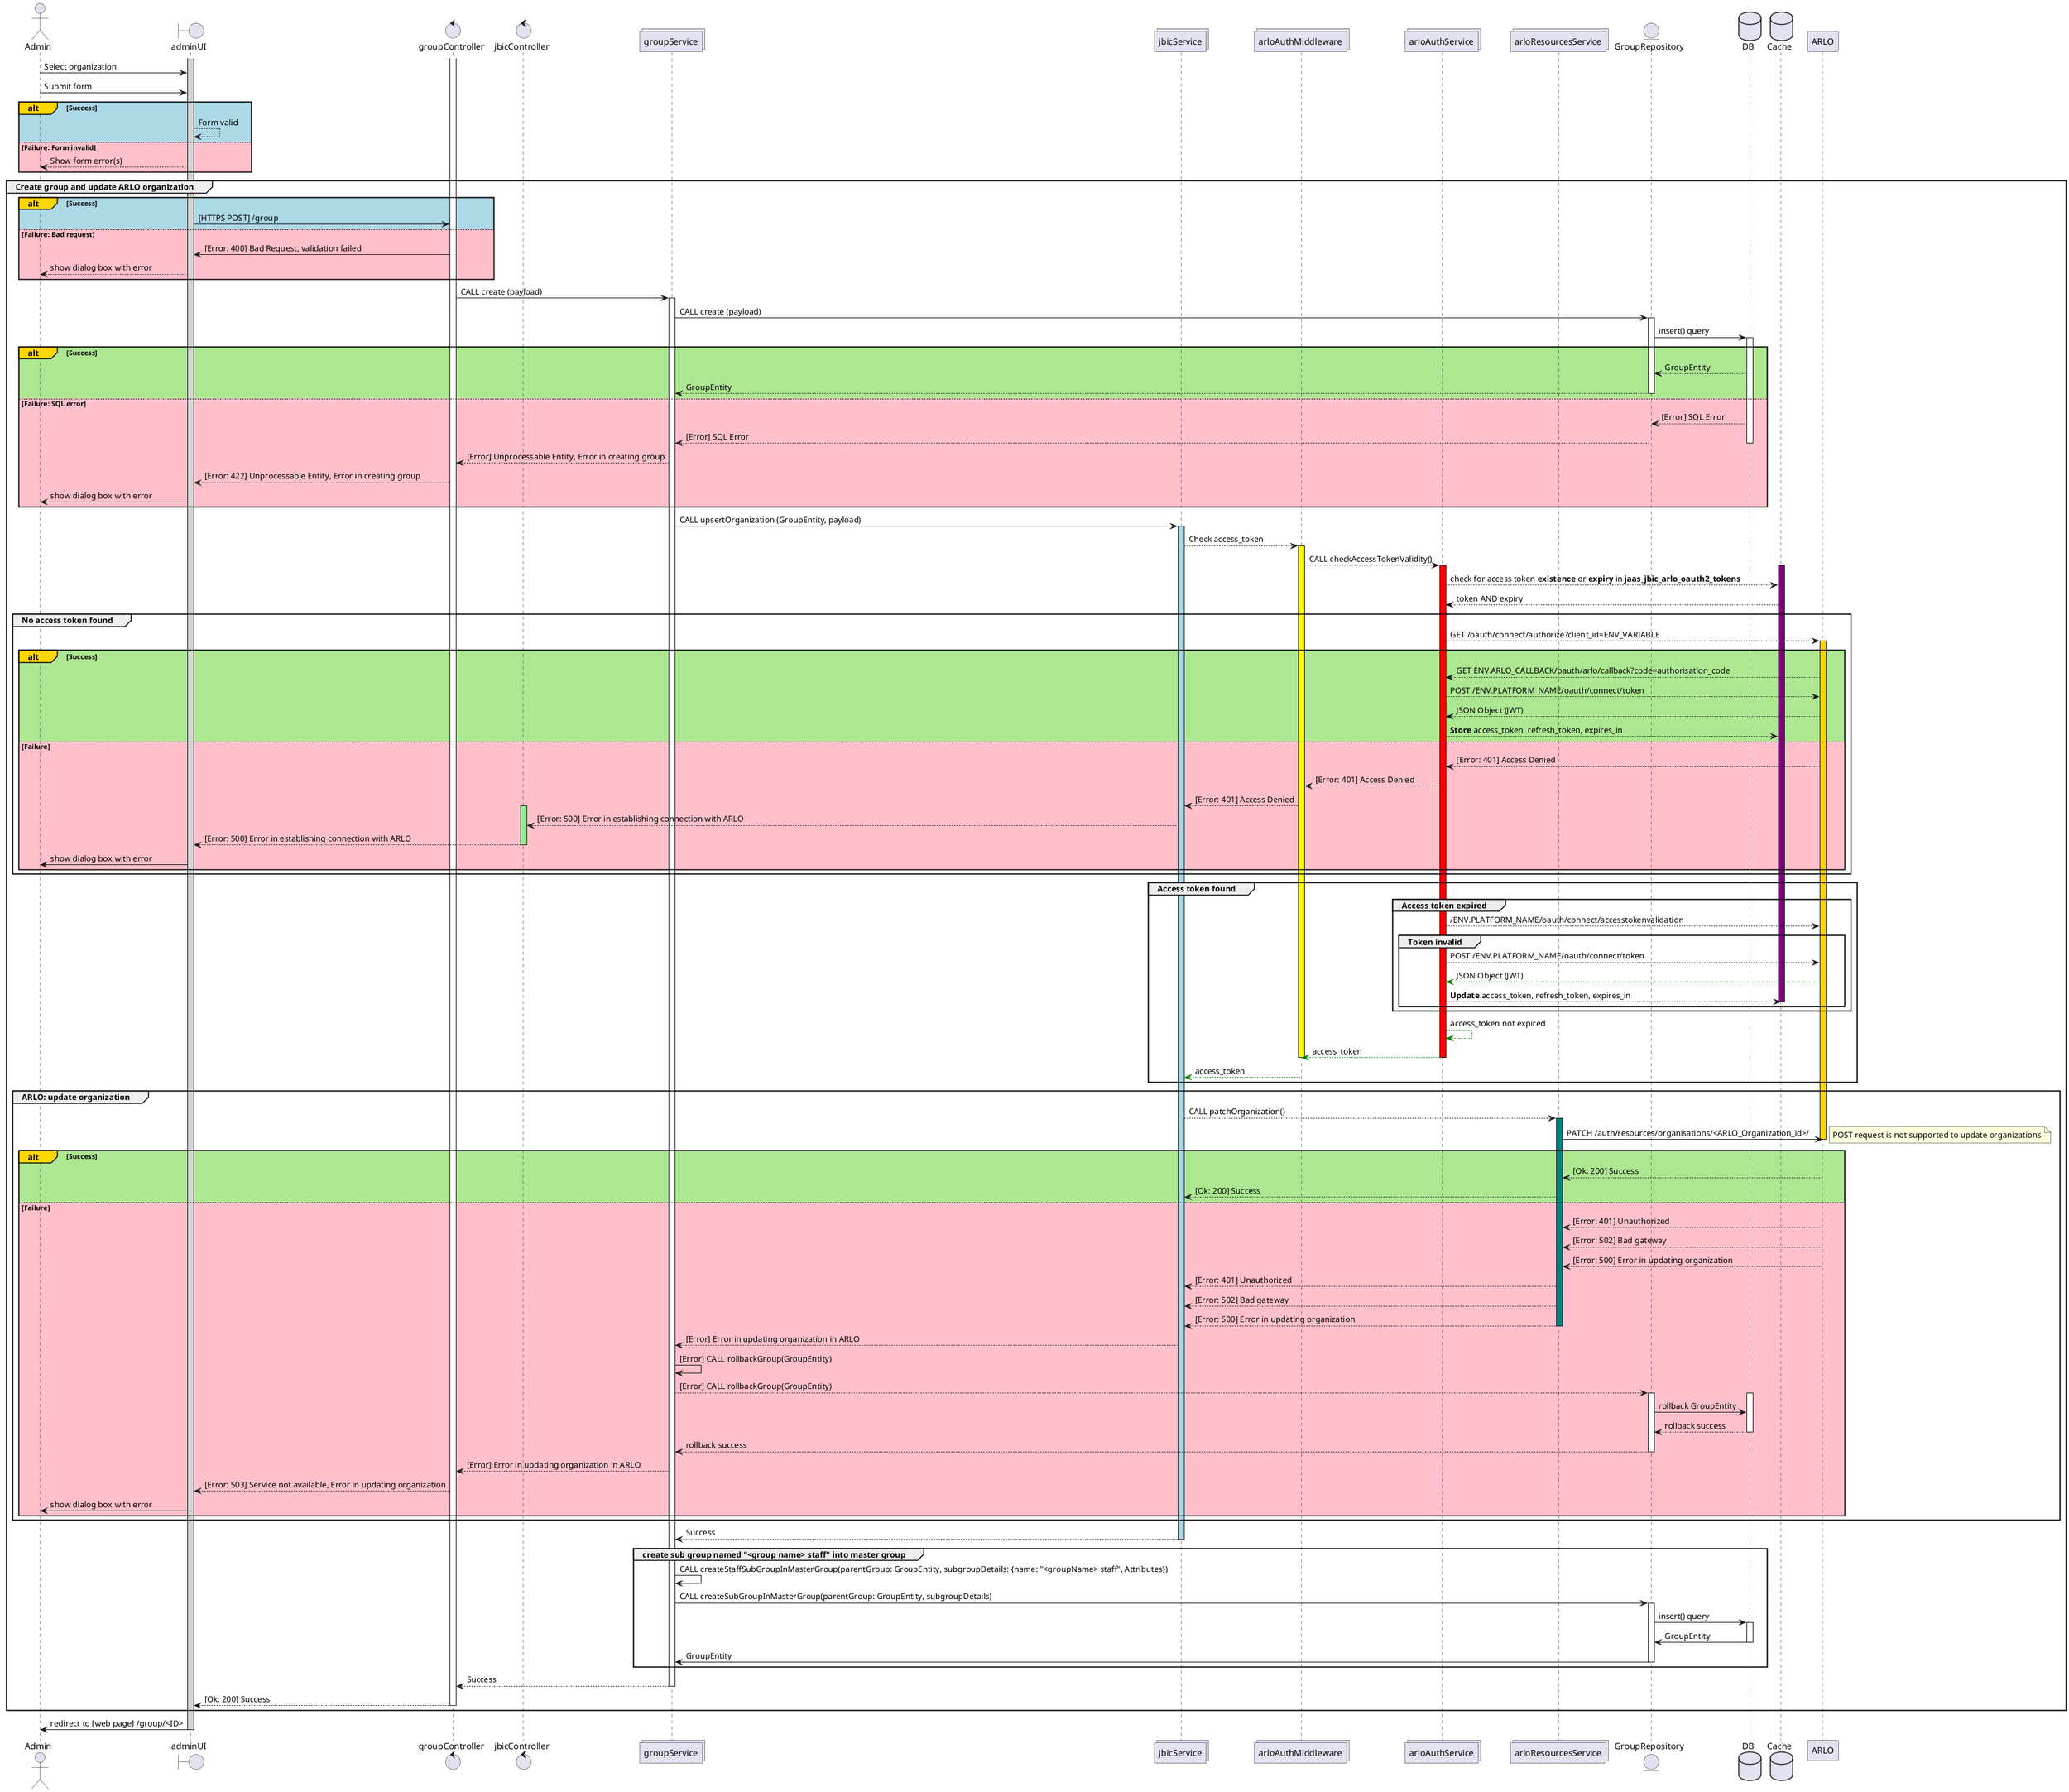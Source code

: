 @startuml
actor       Admin             as admin
boundary    adminUI           as adminUI
control     groupController   as groupController
control     jbicController    as jbicController
collections groupService      as groupService
collections jbicService      as jbicService
collections arloAuthMiddleware as arloAuthMiddleware
collections arloAuthService  as arloAuthService
collections arloResourcesService as arloResourcesService
entity      GroupRepository       as GroupRepository
database    DB                as DB
database    Cache                as Cache
participant ARLO              as ARLO

admin -> adminUI: Select organization
admin -> adminUI: Submit form
alt#Gold #lightblue Success
adminUI --> adminUI: Form valid
else #pink Failure: Form invalid
adminUI --> admin: Show form error(s)
end

group Create group and update ARLO organization
activate adminUI #lightgrey
alt#Gold #lightblue Success
adminUI -> groupController: [HTTPS POST] /group
else #pink Failure: Bad request
groupController -> adminUI: [Error: 400] Bad Request, validation failed
adminUI --> admin: show dialog box with error
end

activate groupController
groupController -> groupService : CALL create (payload)

activate groupService
groupService -> GroupRepository : CALL create (payload)

activate GroupRepository
GroupRepository -> DB : insert() query
activate DB

alt#Gold #ADE792 Success
DB --> GroupRepository : GroupEntity

GroupRepository --> groupService : GroupEntity
deactivate GroupRepository
else #pink Failure: SQL error

DB --> GroupRepository : [Error] SQL Error

GroupRepository --> groupService: [Error] SQL Error
deactivate DB
groupService -->groupController: [Error] Unprocessable Entity, Error in creating group
groupController --> adminUI : [Error: 422] Unprocessable Entity, Error in creating group
adminUI -> admin : show dialog box with error
end

groupService -> jbicService: CALL upsertOrganization (GroupEntity, payload)
activate jbicService #lightblue
jbicService --> arloAuthMiddleware: Check access_token
activate arloAuthMiddleware #yellow
arloAuthMiddleware --> arloAuthService: CALL checkAccessTokenValidity()
activate arloAuthService #red
activate Cache #purple
arloAuthService --> Cache: check for access token **existence** or **expiry** in **jaas_jbic_arlo_oauth2_tokens**
Cache --> arloAuthService: token AND expiry
group No access token found
arloAuthService --> ARLO: GET /oauth/connect/authorize?client_id=ENV_VARIABLE
alt#Gold #ADE792 Success
activate ARLO #FFD100
ARLO --> arloAuthService: GET ENV.ARLO_CALLBACK/oauth/arlo/callback?code=authorisation_code
arloAuthService --> ARLO: POST /ENV.PLATFORM_NAME/oauth/connect/token
ARLO --> arloAuthService: JSON Object (JWT)
arloAuthService --> Cache: **Store** access_token, refresh_token, expires_in
else #pink Failure
ARLO --> arloAuthService: [Error: 401] Access Denied
arloAuthService --> arloAuthMiddleware: [Error: 401] Access Denied
arloAuthMiddleware --> jbicService: [Error: 401] Access Denied
activate jbicController #lightgreen
jbicService --> jbicController: [Error: 500] Error in establishing connection with ARLO
jbicController --> adminUI: [Error: 500] Error in establishing connection with ARLO
deactivate jbicController
adminUI -> admin : show dialog box with error
end
end

group Access token found
group Access token expired
activate arloAuthService #red
arloAuthService --> ARLO: /ENV.PLATFORM_NAME/oauth/connect/accesstokenvalidation
group Token invalid
arloAuthService --> ARLO: POST /ENV.PLATFORM_NAME/oauth/connect/token
ARLO --[#green]> arloAuthService: JSON Object (JWT)
arloAuthService --> Cache: **Update** access_token, refresh_token, expires_in
deactivate Cache
end
end
arloAuthService --[#green]> arloAuthService: access_token not expired
arloAuthService --[#green]> arloAuthMiddleware: access_token
deactivate arloAuthMiddleware
deactivate arloAuthService #red
arloAuthMiddleware --[#green]> jbicService: access_token
end

group ARLO: update organization
jbicService --> arloResourcesService: CALL patchOrganization()
activate arloResourcesService #teal
arloResourcesService -> ARLO : PATCH /auth/resources/organisations/<ARLO_Organization_id>/

note right
POST request is not supported to update organizations
end note

deactivate ARLO

alt#Gold #ADE792 Success
ARLO --> arloResourcesService: [Ok: 200] Success
arloResourcesService --> jbicService : [Ok: 200] Success
else #pink Failure
ARLO --> arloResourcesService: [Error: 401] Unauthorized
ARLO --> arloResourcesService: [Error: 502] Bad gateway
ARLO --> arloResourcesService: [Error: 500] Error in updating organization
arloResourcesService --> jbicService: [Error: 401] Unauthorized
arloResourcesService --> jbicService: [Error: 502] Bad gateway
arloResourcesService --> jbicService: [Error: 500] Error in updating organization
deactivate arloResourcesService
jbicService --> groupService: [Error] Error in updating organization in ARLO
groupService -> groupService: [Error] CALL rollbackGroup(GroupEntity)
groupService --> GroupRepository: [Error] CALL rollbackGroup(GroupEntity)
activate GroupRepository
activate DB
GroupRepository -> DB : rollback GroupEntity
DB --> GroupRepository : rollback success
deactivate DB
GroupRepository -->groupService : rollback success
deactivate GroupRepository
groupService --> groupController : [Error] Error in updating organization in ARLO
groupController --> adminUI : [Error: 503] Service not available, Error in updating organization
adminUI -> admin : show dialog box with error
end
end

jbicService --> groupService : Success
deactivate jbicService

group create sub group named "<group name> staff" into master group
groupService -> groupService : CALL createStaffSubGroupInMasterGroup(parentGroup: GroupEntity, subgroupDetails: {name: "<groupName> staff", Attributes})
groupService -> GroupRepository : CALL createSubGroupInMasterGroup(parentGroup: GroupEntity, subgroupDetails)
activate GroupRepository
GroupRepository -> DB : insert() query
activate DB
DB -> GroupRepository : GroupEntity
deactivate DB
GroupRepository -> groupService : GroupEntity
deactivate GroupRepository
end

groupService --> groupController : Success
deactivate groupService

groupController --> adminUI: [Ok: 200] Success
deactivate groupController
end

adminUI -> admin : redirect to [web page] /group/<ID>
deactivate adminUI
@enduml
